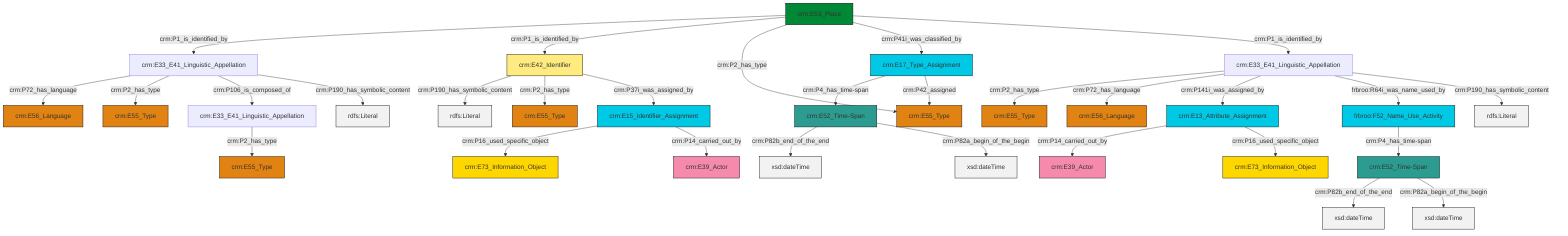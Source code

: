 graph TD
classDef Literal fill:#f2f2f2,stroke:#000000;
classDef CRM_Entity fill:#FFFFFF,stroke:#000000;
classDef Temporal_Entity fill:#00C9E6, stroke:#000000;
classDef Type fill:#E18312, stroke:#000000;
classDef Time-Span fill:#2C9C91, stroke:#000000;
classDef Appellation fill:#FFEB7F, stroke:#000000;
classDef Place fill:#008836, stroke:#000000;
classDef Persistent_Item fill:#B266B2, stroke:#000000;
classDef Conceptual_Object fill:#FFD700, stroke:#000000;
classDef Physical_Thing fill:#D2B48C, stroke:#000000;
classDef Actor fill:#f58aad, stroke:#000000;
classDef PC_Classes fill:#4ce600, stroke:#000000;
classDef Multi fill:#cccccc,stroke:#000000;

2["crm:E53_Place"]:::Place -->|crm:P1_is_identified_by| 3["crm:E33_E41_Linguistic_Appellation"]:::Default
2["crm:E53_Place"]:::Place -->|crm:P1_is_identified_by| 4["crm:E42_Identifier"]:::Appellation
5["crm:E15_Identifier_Assignment"]:::Temporal_Entity -->|crm:P16_used_specific_object| 6["crm:E73_Information_Object"]:::Conceptual_Object
4["crm:E42_Identifier"]:::Appellation -->|crm:P190_has_symbolic_content| 7[rdfs:Literal]:::Literal
10["crm:E33_E41_Linguistic_Appellation"]:::Default -->|crm:P2_has_type| 12["crm:E55_Type"]:::Type
3["crm:E33_E41_Linguistic_Appellation"]:::Default -->|crm:P72_has_language| 8["crm:E56_Language"]:::Type
13["crm:E52_Time-Span"]:::Time-Span -->|crm:P82b_end_of_the_end| 14[xsd:dateTime]:::Literal
15["crm:E33_E41_Linguistic_Appellation"]:::Default -->|crm:P2_has_type| 16["crm:E55_Type"]:::Type
18["crm:E17_Type_Assignment"]:::Temporal_Entity -->|crm:P4_has_time-span| 19["crm:E52_Time-Span"]:::Time-Span
3["crm:E33_E41_Linguistic_Appellation"]:::Default -->|crm:P2_has_type| 22["crm:E55_Type"]:::Type
2["crm:E53_Place"]:::Place -->|crm:P2_has_type| 23["crm:E55_Type"]:::Type
25["crm:E13_Attribute_Assignment"]:::Temporal_Entity -->|crm:P14_carried_out_by| 20["crm:E39_Actor"]:::Actor
15["crm:E33_E41_Linguistic_Appellation"]:::Default -->|crm:P72_has_language| 27["crm:E56_Language"]:::Type
4["crm:E42_Identifier"]:::Appellation -->|crm:P2_has_type| 28["crm:E55_Type"]:::Type
3["crm:E33_E41_Linguistic_Appellation"]:::Default -->|crm:P106_is_composed_of| 10["crm:E33_E41_Linguistic_Appellation"]:::Default
3["crm:E33_E41_Linguistic_Appellation"]:::Default -->|crm:P190_has_symbolic_content| 30[rdfs:Literal]:::Literal
13["crm:E52_Time-Span"]:::Time-Span -->|crm:P82a_begin_of_the_begin| 33[xsd:dateTime]:::Literal
2["crm:E53_Place"]:::Place -->|crm:P41i_was_classified_by| 18["crm:E17_Type_Assignment"]:::Temporal_Entity
25["crm:E13_Attribute_Assignment"]:::Temporal_Entity -->|crm:P16_used_specific_object| 36["crm:E73_Information_Object"]:::Conceptual_Object
5["crm:E15_Identifier_Assignment"]:::Temporal_Entity -->|crm:P14_carried_out_by| 0["crm:E39_Actor"]:::Actor
15["crm:E33_E41_Linguistic_Appellation"]:::Default -->|crm:P141i_was_assigned_by| 25["crm:E13_Attribute_Assignment"]:::Temporal_Entity
2["crm:E53_Place"]:::Place -->|crm:P1_is_identified_by| 15["crm:E33_E41_Linguistic_Appellation"]:::Default
19["crm:E52_Time-Span"]:::Time-Span -->|crm:P82b_end_of_the_end| 43[xsd:dateTime]:::Literal
15["crm:E33_E41_Linguistic_Appellation"]:::Default -->|frbroo:R64i_was_name_used_by| 44["frbroo:F52_Name_Use_Activity"]:::Temporal_Entity
18["crm:E17_Type_Assignment"]:::Temporal_Entity -->|crm:P42_assigned| 23["crm:E55_Type"]:::Type
15["crm:E33_E41_Linguistic_Appellation"]:::Default -->|crm:P190_has_symbolic_content| 47[rdfs:Literal]:::Literal
19["crm:E52_Time-Span"]:::Time-Span -->|crm:P82a_begin_of_the_begin| 48[xsd:dateTime]:::Literal
44["frbroo:F52_Name_Use_Activity"]:::Temporal_Entity -->|crm:P4_has_time-span| 13["crm:E52_Time-Span"]:::Time-Span
4["crm:E42_Identifier"]:::Appellation -->|crm:P37i_was_assigned_by| 5["crm:E15_Identifier_Assignment"]:::Temporal_Entity
